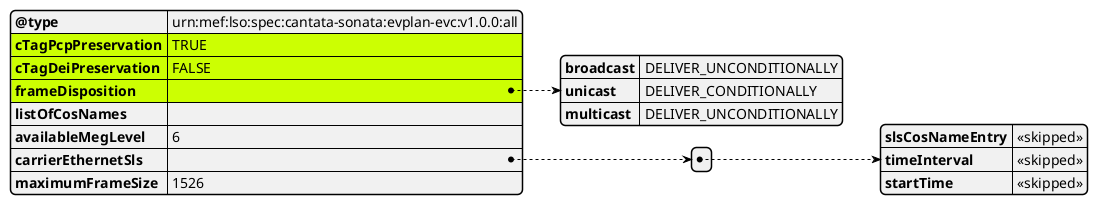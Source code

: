 @startjson
#highlight "cTagPcpPreservation"
#highlight "cTagDeiPreservation"
#highlight "frameDisposition"
{
  "@type": "urn:mef:lso:spec:cantata-sonata:evplan-evc:v1.0.0:all",
  "cTagPcpPreservation": "TRUE",
  "cTagDeiPreservation": "FALSE",
  "frameDisposition": {
    "broadcast": "DELIVER_UNCONDITIONALLY",
    "unicast": "DELIVER_CONDITIONALLY",
    "multicast": "DELIVER_UNCONDITIONALLY"
  },
  "listOfCosNames": "",
  "availableMegLevel": "6",
  "carrierEthernetSls": [
    {
      "slsCosNameEntry": "<<skipped>>",
      "timeInterval": "<<skipped>>",
      "startTime": "<<skipped>>"
    }
  ],
  "maximumFrameSize": 1526
}
@endjson